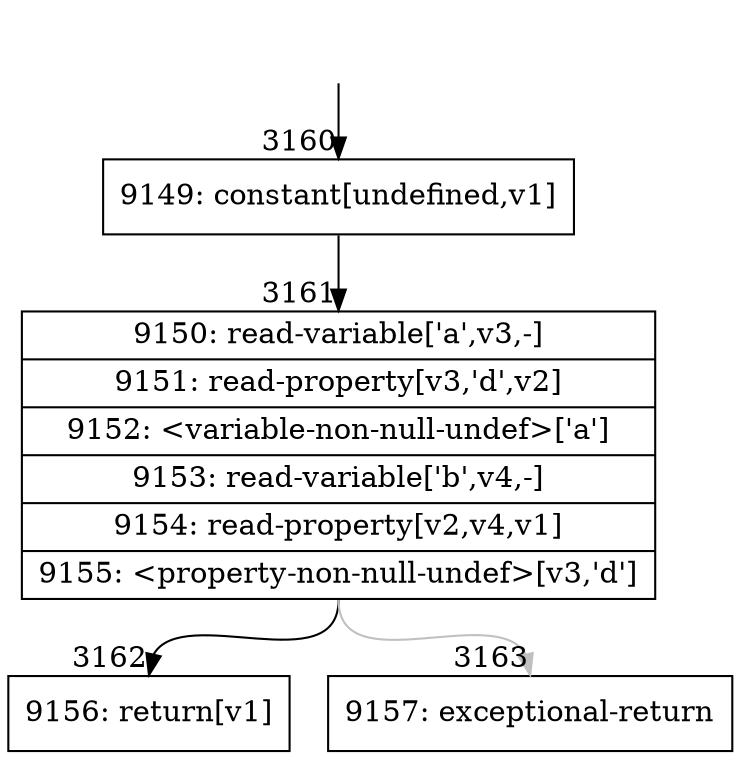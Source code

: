 digraph {
rankdir="TD"
BB_entry258[shape=none,label=""];
BB_entry258 -> BB3160 [tailport=s, headport=n, headlabel="    3160"]
BB3160 [shape=record label="{9149: constant[undefined,v1]}" ] 
BB3160 -> BB3161 [tailport=s, headport=n, headlabel="      3161"]
BB3161 [shape=record label="{9150: read-variable['a',v3,-]|9151: read-property[v3,'d',v2]|9152: \<variable-non-null-undef\>['a']|9153: read-variable['b',v4,-]|9154: read-property[v2,v4,v1]|9155: \<property-non-null-undef\>[v3,'d']}" ] 
BB3161 -> BB3162 [tailport=s, headport=n, headlabel="      3162"]
BB3161 -> BB3163 [tailport=s, headport=n, color=gray, headlabel="      3163"]
BB3162 [shape=record label="{9156: return[v1]}" ] 
BB3163 [shape=record label="{9157: exceptional-return}" ] 
}

